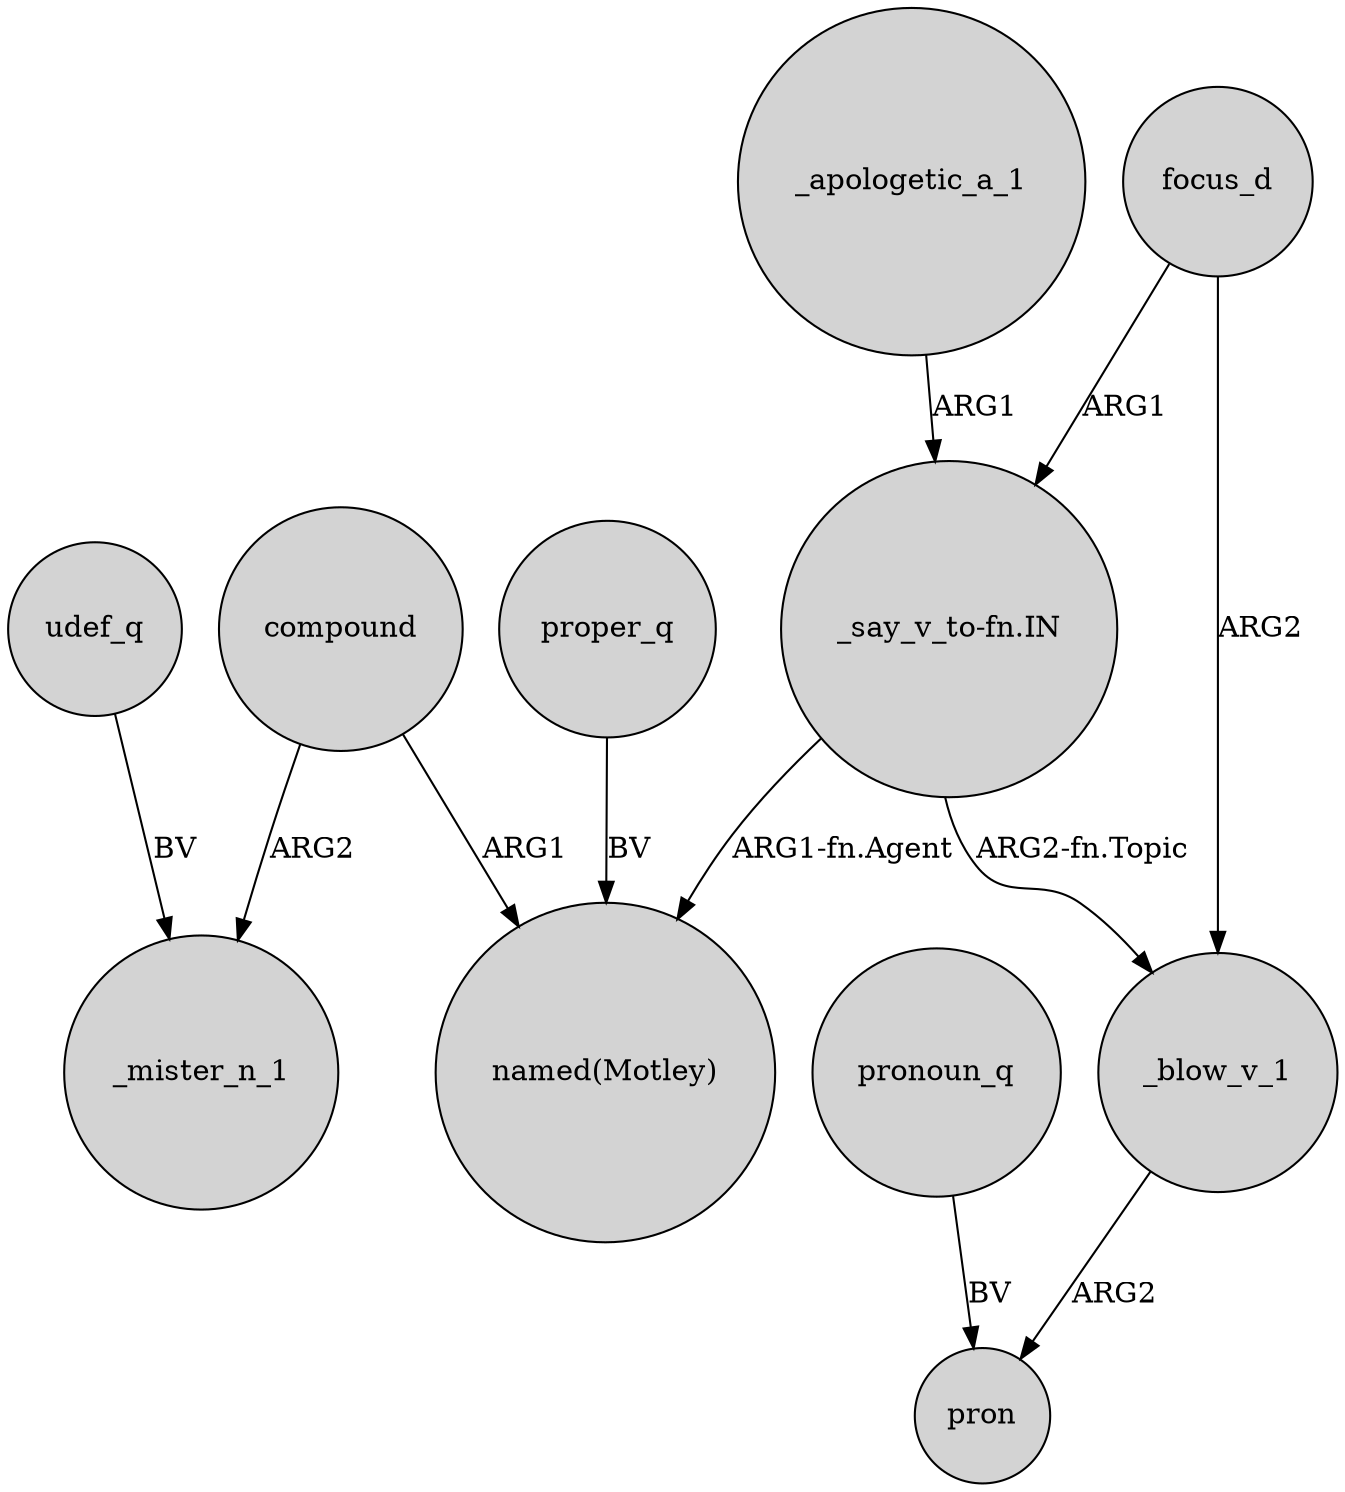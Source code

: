 digraph {
	node [shape=circle style=filled]
	udef_q -> _mister_n_1 [label=BV]
	_blow_v_1 -> pron [label=ARG2]
	proper_q -> "named(Motley)" [label=BV]
	_apologetic_a_1 -> "_say_v_to-fn.IN" [label=ARG1]
	"_say_v_to-fn.IN" -> _blow_v_1 [label="ARG2-fn.Topic"]
	compound -> "named(Motley)" [label=ARG1]
	focus_d -> _blow_v_1 [label=ARG2]
	"_say_v_to-fn.IN" -> "named(Motley)" [label="ARG1-fn.Agent"]
	compound -> _mister_n_1 [label=ARG2]
	focus_d -> "_say_v_to-fn.IN" [label=ARG1]
	pronoun_q -> pron [label=BV]
}
